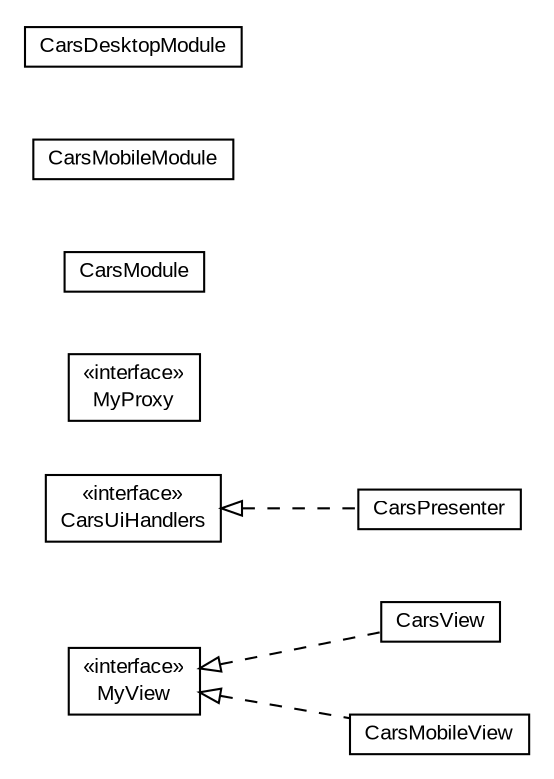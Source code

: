 #!/usr/local/bin/dot
#
# Class diagram 
# Generated by UMLGraph version R5_6-24-gf6e263 (http://www.umlgraph.org/)
#

digraph G {
	edge [fontname="arial",fontsize=10,labelfontname="arial",labelfontsize=10];
	node [fontname="arial",fontsize=10,shape=plaintext];
	nodesep=0.25;
	ranksep=0.5;
	rankdir=LR;
	// com.gwtplatform.carstore.client.application.cars.CarsView
	c55348 [label=<<table title="com.gwtplatform.carstore.client.application.cars.CarsView" border="0" cellborder="1" cellspacing="0" cellpadding="2" port="p" href="./CarsView.html">
		<tr><td><table border="0" cellspacing="0" cellpadding="1">
<tr><td align="center" balign="center"> CarsView </td></tr>
		</table></td></tr>
		</table>>, URL="./CarsView.html", fontname="arial", fontcolor="black", fontsize=10.0];
	// com.gwtplatform.carstore.client.application.cars.CarsUiHandlers
	c55349 [label=<<table title="com.gwtplatform.carstore.client.application.cars.CarsUiHandlers" border="0" cellborder="1" cellspacing="0" cellpadding="2" port="p" href="./CarsUiHandlers.html">
		<tr><td><table border="0" cellspacing="0" cellpadding="1">
<tr><td align="center" balign="center"> &#171;interface&#187; </td></tr>
<tr><td align="center" balign="center"> CarsUiHandlers </td></tr>
		</table></td></tr>
		</table>>, URL="./CarsUiHandlers.html", fontname="arial", fontcolor="black", fontsize=10.0];
	// com.gwtplatform.carstore.client.application.cars.CarsPresenter
	c55350 [label=<<table title="com.gwtplatform.carstore.client.application.cars.CarsPresenter" border="0" cellborder="1" cellspacing="0" cellpadding="2" port="p" href="./CarsPresenter.html">
		<tr><td><table border="0" cellspacing="0" cellpadding="1">
<tr><td align="center" balign="center"> CarsPresenter </td></tr>
		</table></td></tr>
		</table>>, URL="./CarsPresenter.html", fontname="arial", fontcolor="black", fontsize=10.0];
	// com.gwtplatform.carstore.client.application.cars.CarsPresenter.MyView
	c55351 [label=<<table title="com.gwtplatform.carstore.client.application.cars.CarsPresenter.MyView" border="0" cellborder="1" cellspacing="0" cellpadding="2" port="p" href="./CarsPresenter.MyView.html">
		<tr><td><table border="0" cellspacing="0" cellpadding="1">
<tr><td align="center" balign="center"> &#171;interface&#187; </td></tr>
<tr><td align="center" balign="center"> MyView </td></tr>
		</table></td></tr>
		</table>>, URL="./CarsPresenter.MyView.html", fontname="arial", fontcolor="black", fontsize=10.0];
	// com.gwtplatform.carstore.client.application.cars.CarsPresenter.MyProxy
	c55352 [label=<<table title="com.gwtplatform.carstore.client.application.cars.CarsPresenter.MyProxy" border="0" cellborder="1" cellspacing="0" cellpadding="2" port="p" href="./CarsPresenter.MyProxy.html">
		<tr><td><table border="0" cellspacing="0" cellpadding="1">
<tr><td align="center" balign="center"> &#171;interface&#187; </td></tr>
<tr><td align="center" balign="center"> MyProxy </td></tr>
		</table></td></tr>
		</table>>, URL="./CarsPresenter.MyProxy.html", fontname="arial", fontcolor="black", fontsize=10.0];
	// com.gwtplatform.carstore.client.application.cars.CarsModule
	c55353 [label=<<table title="com.gwtplatform.carstore.client.application.cars.CarsModule" border="0" cellborder="1" cellspacing="0" cellpadding="2" port="p" href="./CarsModule.html">
		<tr><td><table border="0" cellspacing="0" cellpadding="1">
<tr><td align="center" balign="center"> CarsModule </td></tr>
		</table></td></tr>
		</table>>, URL="./CarsModule.html", fontname="arial", fontcolor="black", fontsize=10.0];
	// com.gwtplatform.carstore.client.application.cars.CarsMobileView
	c55354 [label=<<table title="com.gwtplatform.carstore.client.application.cars.CarsMobileView" border="0" cellborder="1" cellspacing="0" cellpadding="2" port="p" href="./CarsMobileView.html">
		<tr><td><table border="0" cellspacing="0" cellpadding="1">
<tr><td align="center" balign="center"> CarsMobileView </td></tr>
		</table></td></tr>
		</table>>, URL="./CarsMobileView.html", fontname="arial", fontcolor="black", fontsize=10.0];
	// com.gwtplatform.carstore.client.application.cars.CarsMobileModule
	c55355 [label=<<table title="com.gwtplatform.carstore.client.application.cars.CarsMobileModule" border="0" cellborder="1" cellspacing="0" cellpadding="2" port="p" href="./CarsMobileModule.html">
		<tr><td><table border="0" cellspacing="0" cellpadding="1">
<tr><td align="center" balign="center"> CarsMobileModule </td></tr>
		</table></td></tr>
		</table>>, URL="./CarsMobileModule.html", fontname="arial", fontcolor="black", fontsize=10.0];
	// com.gwtplatform.carstore.client.application.cars.CarsDesktopModule
	c55356 [label=<<table title="com.gwtplatform.carstore.client.application.cars.CarsDesktopModule" border="0" cellborder="1" cellspacing="0" cellpadding="2" port="p" href="./CarsDesktopModule.html">
		<tr><td><table border="0" cellspacing="0" cellpadding="1">
<tr><td align="center" balign="center"> CarsDesktopModule </td></tr>
		</table></td></tr>
		</table>>, URL="./CarsDesktopModule.html", fontname="arial", fontcolor="black", fontsize=10.0];
	//com.gwtplatform.carstore.client.application.cars.CarsView implements com.gwtplatform.carstore.client.application.cars.CarsPresenter.MyView
	c55351:p -> c55348:p [dir=back,arrowtail=empty,style=dashed];
	//com.gwtplatform.carstore.client.application.cars.CarsPresenter implements com.gwtplatform.carstore.client.application.cars.CarsUiHandlers
	c55349:p -> c55350:p [dir=back,arrowtail=empty,style=dashed];
	//com.gwtplatform.carstore.client.application.cars.CarsMobileView implements com.gwtplatform.carstore.client.application.cars.CarsPresenter.MyView
	c55351:p -> c55354:p [dir=back,arrowtail=empty,style=dashed];
}


